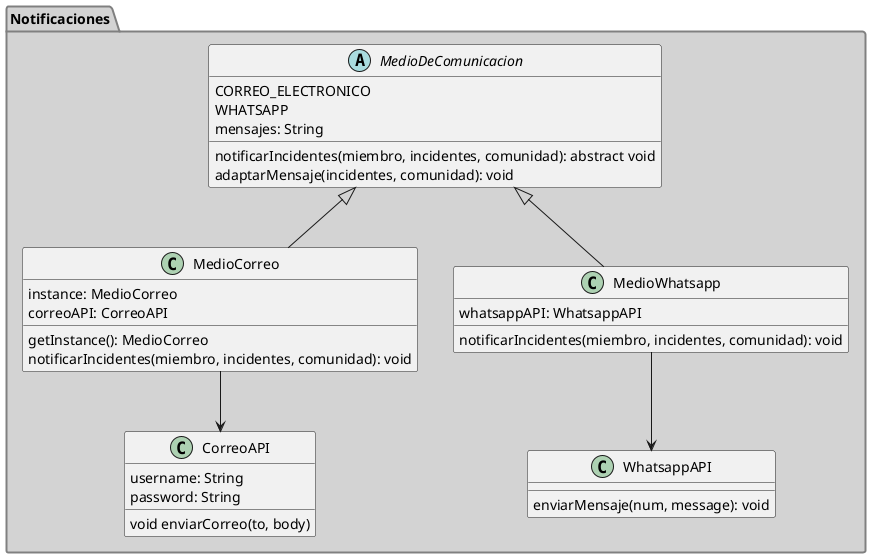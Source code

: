 @startuml
'https://plantuml.com/class-diagram

package Notificaciones #back:lightgrey;line:grey;line.bold{

    enum MedioDeComunicacion{
        CORREO_ELECTRONICO
        WHATSAPP
    }
    class CorreoAPI {
        username: String
        password: String

        void enviarCorreo(to, body)
    }

    abstract class MedioDeComunicacion {
        mensajes: String
        notificarIncidentes(miembro, incidentes, comunidad): abstract void
        adaptarMensaje(incidentes, comunidad): void

    }

    class MedioCorreo extends MedioDeComunicacion{
        instance: MedioCorreo
        correoAPI: CorreoAPI

        getInstance(): MedioCorreo
        notificarIncidentes(miembro, incidentes, comunidad): void
    }

    class MedioWhatsapp extends MedioDeComunicacion {
        whatsappAPI: WhatsappAPI
        notificarIncidentes(miembro, incidentes, comunidad): void
    }

    class WhatsappAPI {
        enviarMensaje(num, message): void
    }

    MedioWhatsapp --> WhatsappAPI
    MedioCorreo-->CorreoAPI
}
@enduml